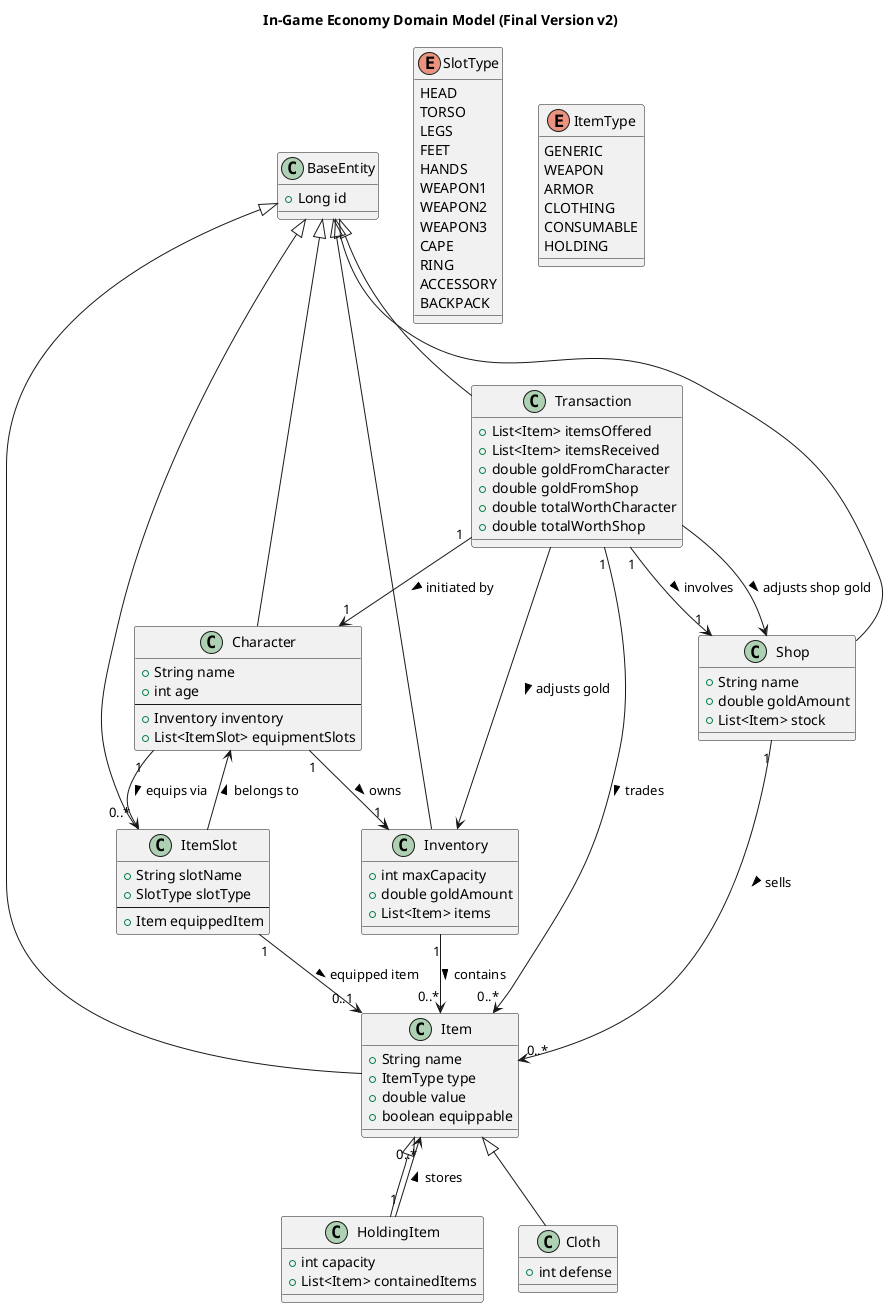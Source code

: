 @startuml
title In-Game Economy Domain Model (Final Version v2)

' ===== DOMAIN / MODEL =====

class BaseEntity {
    +Long id
}

class Character {
    +String name
    +int age
    --
    +Inventory inventory
    +List<ItemSlot> equipmentSlots
}

class ItemSlot {
    +String slotName
    +SlotType slotType
    --
    +Item equippedItem
}

enum SlotType {
    HEAD
    TORSO
    LEGS
    FEET
    HANDS
    WEAPON1
    WEAPON2
    WEAPON3
    CAPE
    RING
    ACCESSORY
    BACKPACK
}

class Inventory {
    +int maxCapacity
    +double goldAmount
    +List<Item> items
}

class Item {
    +String name
    +ItemType type
    +double value
    +boolean equippable
}

enum ItemType {
    GENERIC
    WEAPON
    ARMOR
    CLOTHING
    CONSUMABLE
    HOLDING
}

class HoldingItem {
    +int capacity
    +List<Item> containedItems
}

class Cloth {
    +int defense
}

class Shop {
    +String name
    +double goldAmount
    +List<Item> stock
}

class Transaction {
    +List<Item> itemsOffered
    +List<Item> itemsReceived
    +double goldFromCharacter
    +double goldFromShop
    +double totalWorthCharacter
    +double totalWorthShop
}

' ===== RELATIONS =====

BaseEntity <|-- Character
BaseEntity <|-- Item
BaseEntity <|-- Inventory
BaseEntity <|-- Shop
BaseEntity <|-- Transaction
BaseEntity <|-- ItemSlot
Item <|-- HoldingItem
Item <|-- Cloth

' --- Character Relations ---
Character "1" --> "1" Inventory : owns >
Character "1" --> "0..*" ItemSlot : equips via >

' --- ItemSlot Relations ---
ItemSlot "1" --> "0..1" Item : equipped item >
ItemSlot --> Character : belongs to >

' --- Inventory Relations ---
Inventory "1" --> "0..*" Item : contains >

' --- HoldingItem Relations ---
HoldingItem "1" --> "0..*" Item : stores >

' --- Shop Relations ---
Shop "1" --> "0..*" Item : sells >

' --- Transaction Relations ---
Transaction "1" --> "1" Shop : involves >
Transaction "1" --> "1" Character : initiated by >
Transaction "1" --> "0..*" Item : trades >
Transaction --> Inventory : adjusts gold >
Transaction --> Shop : adjusts shop gold >

@enduml
